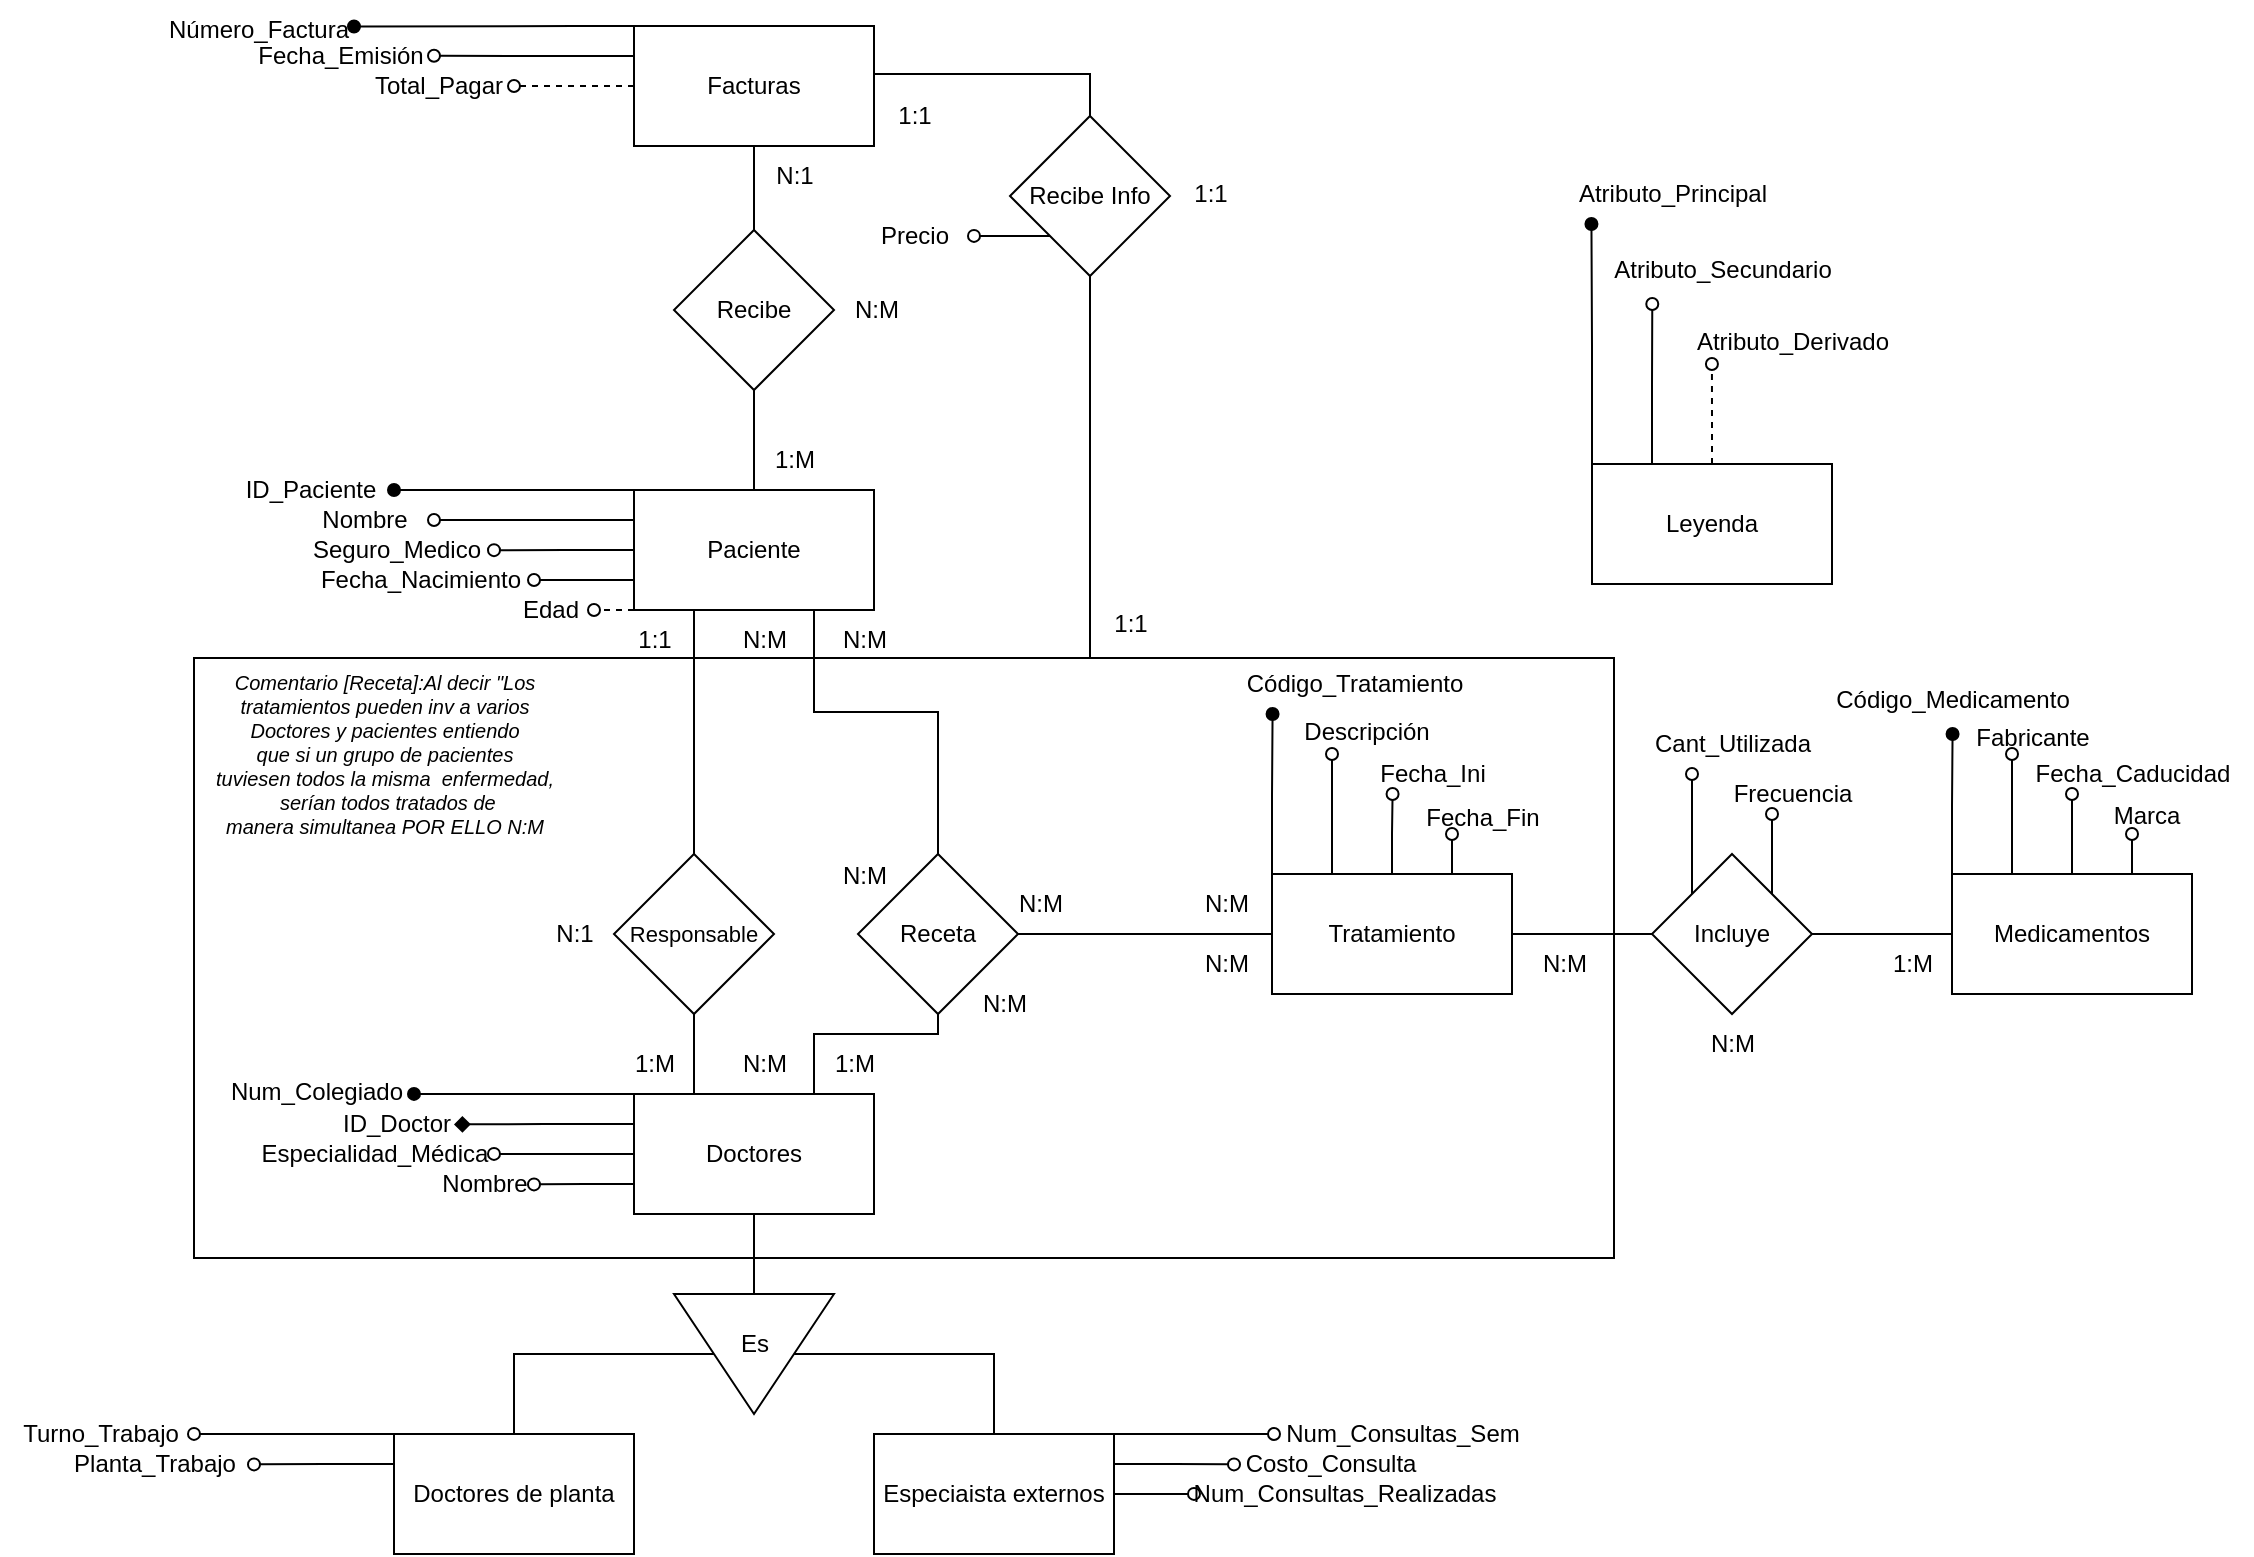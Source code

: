 <mxfile version="24.7.17">
  <diagram name="Page-1" id="iGj-eRIgSe5eBF_e4WAJ">
    <mxGraphModel dx="2337" dy="3117" grid="1" gridSize="10" guides="1" tooltips="1" connect="1" arrows="1" fold="1" page="1" pageScale="1" pageWidth="827" pageHeight="1169" math="0" shadow="0">
      <root>
        <mxCell id="0" />
        <mxCell id="1" parent="0" />
        <mxCell id="0KJFS4nAVPMvf3J-0yC1-149" value="" style="rounded=0;whiteSpace=wrap;html=1;fillColor=none;" vertex="1" parent="1">
          <mxGeometry x="-370" y="92" width="710" height="300" as="geometry" />
        </mxCell>
        <mxCell id="0KJFS4nAVPMvf3J-0yC1-14" value="" style="edgeStyle=orthogonalEdgeStyle;rounded=0;orthogonalLoop=1;jettySize=auto;html=1;endArrow=none;endFill=0;" edge="1" parent="1" source="0KJFS4nAVPMvf3J-0yC1-1" target="0KJFS4nAVPMvf3J-0yC1-13">
          <mxGeometry relative="1" as="geometry">
            <Array as="points">
              <mxPoint x="-60" y="119" />
              <mxPoint x="2" y="119" />
            </Array>
          </mxGeometry>
        </mxCell>
        <mxCell id="0KJFS4nAVPMvf3J-0yC1-26" style="edgeStyle=orthogonalEdgeStyle;rounded=0;orthogonalLoop=1;jettySize=auto;html=1;exitX=0;exitY=0;exitDx=0;exitDy=0;endArrow=oval;endFill=1;" edge="1" parent="1" source="0KJFS4nAVPMvf3J-0yC1-1">
          <mxGeometry relative="1" as="geometry">
            <mxPoint x="-270" y="8" as="targetPoint" />
            <Array as="points">
              <mxPoint x="-240" y="8" />
              <mxPoint x="-240" y="8" />
            </Array>
          </mxGeometry>
        </mxCell>
        <mxCell id="0KJFS4nAVPMvf3J-0yC1-28" style="edgeStyle=orthogonalEdgeStyle;rounded=0;orthogonalLoop=1;jettySize=auto;html=1;exitX=0;exitY=0.25;exitDx=0;exitDy=0;endArrow=oval;endFill=0;" edge="1" parent="1" source="0KJFS4nAVPMvf3J-0yC1-1">
          <mxGeometry relative="1" as="geometry">
            <mxPoint x="-250" y="23" as="targetPoint" />
          </mxGeometry>
        </mxCell>
        <mxCell id="0KJFS4nAVPMvf3J-0yC1-30" style="edgeStyle=orthogonalEdgeStyle;rounded=0;orthogonalLoop=1;jettySize=auto;html=1;exitX=0;exitY=0.5;exitDx=0;exitDy=0;endArrow=oval;endFill=0;" edge="1" parent="1" source="0KJFS4nAVPMvf3J-0yC1-1">
          <mxGeometry relative="1" as="geometry">
            <mxPoint x="-220" y="38.08" as="targetPoint" />
          </mxGeometry>
        </mxCell>
        <mxCell id="0KJFS4nAVPMvf3J-0yC1-31" style="edgeStyle=orthogonalEdgeStyle;rounded=0;orthogonalLoop=1;jettySize=auto;html=1;exitX=0;exitY=0.75;exitDx=0;exitDy=0;endArrow=oval;endFill=0;" edge="1" parent="1" source="0KJFS4nAVPMvf3J-0yC1-1">
          <mxGeometry relative="1" as="geometry">
            <mxPoint x="-200" y="53.023" as="targetPoint" />
          </mxGeometry>
        </mxCell>
        <mxCell id="0KJFS4nAVPMvf3J-0yC1-32" style="edgeStyle=orthogonalEdgeStyle;rounded=0;orthogonalLoop=1;jettySize=auto;html=1;exitX=0;exitY=1;exitDx=0;exitDy=0;endArrow=oval;endFill=0;dashed=1;" edge="1" parent="1" source="0KJFS4nAVPMvf3J-0yC1-1">
          <mxGeometry relative="1" as="geometry">
            <mxPoint x="-170" y="67.966" as="targetPoint" />
          </mxGeometry>
        </mxCell>
        <mxCell id="0KJFS4nAVPMvf3J-0yC1-1" value="Paciente" style="rounded=0;whiteSpace=wrap;html=1;" vertex="1" parent="1">
          <mxGeometry x="-150" y="8" width="120" height="60" as="geometry" />
        </mxCell>
        <mxCell id="0KJFS4nAVPMvf3J-0yC1-15" value="" style="edgeStyle=orthogonalEdgeStyle;rounded=0;orthogonalLoop=1;jettySize=auto;html=1;endArrow=none;endFill=0;" edge="1" parent="1" source="0KJFS4nAVPMvf3J-0yC1-2" target="0KJFS4nAVPMvf3J-0yC1-13">
          <mxGeometry relative="1" as="geometry">
            <Array as="points">
              <mxPoint x="-60" y="280" />
              <mxPoint x="2" y="280" />
            </Array>
          </mxGeometry>
        </mxCell>
        <mxCell id="0KJFS4nAVPMvf3J-0yC1-20" value="" style="edgeStyle=orthogonalEdgeStyle;rounded=0;orthogonalLoop=1;jettySize=auto;html=1;endArrow=none;endFill=0;" edge="1" parent="1" source="0KJFS4nAVPMvf3J-0yC1-2" target="0KJFS4nAVPMvf3J-0yC1-16">
          <mxGeometry relative="1" as="geometry" />
        </mxCell>
        <mxCell id="0KJFS4nAVPMvf3J-0yC1-38" style="edgeStyle=orthogonalEdgeStyle;rounded=0;orthogonalLoop=1;jettySize=auto;html=1;exitX=0;exitY=0;exitDx=0;exitDy=0;endArrow=oval;endFill=1;" edge="1" parent="1" source="0KJFS4nAVPMvf3J-0yC1-2">
          <mxGeometry relative="1" as="geometry">
            <mxPoint x="-260" y="309.952" as="targetPoint" />
            <Array as="points">
              <mxPoint x="-230" y="310" />
              <mxPoint x="-230" y="310" />
            </Array>
          </mxGeometry>
        </mxCell>
        <mxCell id="0KJFS4nAVPMvf3J-0yC1-39" style="edgeStyle=orthogonalEdgeStyle;rounded=0;orthogonalLoop=1;jettySize=auto;html=1;exitX=0;exitY=0.25;exitDx=0;exitDy=0;endArrow=diamond;endFill=1;" edge="1" parent="1" source="0KJFS4nAVPMvf3J-0yC1-2">
          <mxGeometry relative="1" as="geometry">
            <mxPoint x="-240" y="325.19" as="targetPoint" />
          </mxGeometry>
        </mxCell>
        <mxCell id="0KJFS4nAVPMvf3J-0yC1-40" style="edgeStyle=orthogonalEdgeStyle;rounded=0;orthogonalLoop=1;jettySize=auto;html=1;exitX=0;exitY=0.5;exitDx=0;exitDy=0;endArrow=oval;endFill=0;" edge="1" parent="1" source="0KJFS4nAVPMvf3J-0yC1-2">
          <mxGeometry relative="1" as="geometry">
            <mxPoint x="-220" y="339.952" as="targetPoint" />
          </mxGeometry>
        </mxCell>
        <mxCell id="0KJFS4nAVPMvf3J-0yC1-41" style="edgeStyle=orthogonalEdgeStyle;rounded=0;orthogonalLoop=1;jettySize=auto;html=1;exitX=0;exitY=0.75;exitDx=0;exitDy=0;endArrow=oval;endFill=0;" edge="1" parent="1" source="0KJFS4nAVPMvf3J-0yC1-2">
          <mxGeometry relative="1" as="geometry">
            <mxPoint x="-200" y="355.19" as="targetPoint" />
          </mxGeometry>
        </mxCell>
        <mxCell id="0KJFS4nAVPMvf3J-0yC1-2" value="Doctores" style="rounded=0;whiteSpace=wrap;html=1;" vertex="1" parent="1">
          <mxGeometry x="-150" y="310" width="120" height="60" as="geometry" />
        </mxCell>
        <mxCell id="0KJFS4nAVPMvf3J-0yC1-48" style="edgeStyle=orthogonalEdgeStyle;rounded=0;orthogonalLoop=1;jettySize=auto;html=1;exitX=0;exitY=0;exitDx=0;exitDy=0;endArrow=oval;endFill=0;" edge="1" parent="1" source="0KJFS4nAVPMvf3J-0yC1-3">
          <mxGeometry relative="1" as="geometry">
            <mxPoint x="-370" y="479.952" as="targetPoint" />
            <Array as="points">
              <mxPoint x="-350" y="480" />
              <mxPoint x="-350" y="480" />
            </Array>
          </mxGeometry>
        </mxCell>
        <mxCell id="0KJFS4nAVPMvf3J-0yC1-49" style="edgeStyle=orthogonalEdgeStyle;rounded=0;orthogonalLoop=1;jettySize=auto;html=1;exitX=0;exitY=0.25;exitDx=0;exitDy=0;endArrow=oval;endFill=0;" edge="1" parent="1" source="0KJFS4nAVPMvf3J-0yC1-3">
          <mxGeometry relative="1" as="geometry">
            <mxPoint x="-340" y="495.19" as="targetPoint" />
          </mxGeometry>
        </mxCell>
        <mxCell id="0KJFS4nAVPMvf3J-0yC1-3" value="Doctores de planta" style="rounded=0;whiteSpace=wrap;html=1;" vertex="1" parent="1">
          <mxGeometry x="-270" y="480" width="120" height="60" as="geometry" />
        </mxCell>
        <mxCell id="0KJFS4nAVPMvf3J-0yC1-53" style="edgeStyle=orthogonalEdgeStyle;rounded=0;orthogonalLoop=1;jettySize=auto;html=1;exitX=1;exitY=0;exitDx=0;exitDy=0;endArrow=oval;endFill=0;" edge="1" parent="1" source="0KJFS4nAVPMvf3J-0yC1-4">
          <mxGeometry relative="1" as="geometry">
            <mxPoint x="170" y="480" as="targetPoint" />
            <Array as="points">
              <mxPoint x="140" y="480" />
              <mxPoint x="140" y="480" />
            </Array>
          </mxGeometry>
        </mxCell>
        <mxCell id="0KJFS4nAVPMvf3J-0yC1-54" style="edgeStyle=orthogonalEdgeStyle;rounded=0;orthogonalLoop=1;jettySize=auto;html=1;exitX=1;exitY=0.25;exitDx=0;exitDy=0;endArrow=oval;endFill=0;" edge="1" parent="1" source="0KJFS4nAVPMvf3J-0yC1-4">
          <mxGeometry relative="1" as="geometry">
            <mxPoint x="150" y="495.19" as="targetPoint" />
          </mxGeometry>
        </mxCell>
        <mxCell id="0KJFS4nAVPMvf3J-0yC1-55" style="edgeStyle=orthogonalEdgeStyle;rounded=0;orthogonalLoop=1;jettySize=auto;html=1;exitX=1;exitY=0.5;exitDx=0;exitDy=0;endArrow=oval;endFill=0;" edge="1" parent="1" source="0KJFS4nAVPMvf3J-0yC1-4">
          <mxGeometry relative="1" as="geometry">
            <mxPoint x="130" y="509.952" as="targetPoint" />
          </mxGeometry>
        </mxCell>
        <mxCell id="0KJFS4nAVPMvf3J-0yC1-4" value="Especiaista externos" style="rounded=0;whiteSpace=wrap;html=1;" vertex="1" parent="1">
          <mxGeometry x="-30" y="480" width="120" height="60" as="geometry" />
        </mxCell>
        <mxCell id="0KJFS4nAVPMvf3J-0yC1-23" style="edgeStyle=orthogonalEdgeStyle;rounded=0;orthogonalLoop=1;jettySize=auto;html=1;entryX=1;entryY=0.5;entryDx=0;entryDy=0;endArrow=none;endFill=0;" edge="1" parent="1" target="0KJFS4nAVPMvf3J-0yC1-13">
          <mxGeometry relative="1" as="geometry">
            <mxPoint x="261" y="210" as="sourcePoint" />
            <Array as="points">
              <mxPoint x="261" y="230" />
              <mxPoint x="40" y="230" />
            </Array>
          </mxGeometry>
        </mxCell>
        <mxCell id="0KJFS4nAVPMvf3J-0yC1-60" style="edgeStyle=orthogonalEdgeStyle;rounded=0;orthogonalLoop=1;jettySize=auto;html=1;exitX=0;exitY=0;exitDx=0;exitDy=0;endArrow=oval;endFill=1;" edge="1" parent="1" source="0KJFS4nAVPMvf3J-0yC1-5">
          <mxGeometry relative="1" as="geometry">
            <mxPoint x="169.286" y="120" as="targetPoint" />
          </mxGeometry>
        </mxCell>
        <mxCell id="0KJFS4nAVPMvf3J-0yC1-62" style="edgeStyle=orthogonalEdgeStyle;rounded=0;orthogonalLoop=1;jettySize=auto;html=1;exitX=0.25;exitY=0;exitDx=0;exitDy=0;endArrow=oval;endFill=0;" edge="1" parent="1" source="0KJFS4nAVPMvf3J-0yC1-5">
          <mxGeometry relative="1" as="geometry">
            <mxPoint x="199" y="140" as="targetPoint" />
          </mxGeometry>
        </mxCell>
        <mxCell id="0KJFS4nAVPMvf3J-0yC1-64" style="edgeStyle=orthogonalEdgeStyle;rounded=0;orthogonalLoop=1;jettySize=auto;html=1;exitX=0.5;exitY=0;exitDx=0;exitDy=0;endArrow=oval;endFill=0;" edge="1" parent="1" source="0KJFS4nAVPMvf3J-0yC1-5">
          <mxGeometry relative="1" as="geometry">
            <mxPoint x="229.286" y="160" as="targetPoint" />
          </mxGeometry>
        </mxCell>
        <mxCell id="0KJFS4nAVPMvf3J-0yC1-66" style="edgeStyle=orthogonalEdgeStyle;rounded=0;orthogonalLoop=1;jettySize=auto;html=1;exitX=0.75;exitY=0;exitDx=0;exitDy=0;endArrow=oval;endFill=0;" edge="1" parent="1" source="0KJFS4nAVPMvf3J-0yC1-5">
          <mxGeometry relative="1" as="geometry">
            <mxPoint x="259" y="180" as="targetPoint" />
          </mxGeometry>
        </mxCell>
        <mxCell id="0KJFS4nAVPMvf3J-0yC1-5" value="Tratamiento" style="rounded=0;whiteSpace=wrap;html=1;" vertex="1" parent="1">
          <mxGeometry x="169" y="200" width="120" height="60" as="geometry" />
        </mxCell>
        <mxCell id="0KJFS4nAVPMvf3J-0yC1-18" value="" style="edgeStyle=orthogonalEdgeStyle;rounded=0;orthogonalLoop=1;jettySize=auto;html=1;endArrow=none;endFill=0;" edge="1" parent="1" source="0KJFS4nAVPMvf3J-0yC1-6" target="0KJFS4nAVPMvf3J-0yC1-17">
          <mxGeometry relative="1" as="geometry" />
        </mxCell>
        <mxCell id="0KJFS4nAVPMvf3J-0yC1-68" style="edgeStyle=orthogonalEdgeStyle;rounded=0;orthogonalLoop=1;jettySize=auto;html=1;exitX=0;exitY=0;exitDx=0;exitDy=0;endArrow=oval;endFill=1;" edge="1" parent="1" source="0KJFS4nAVPMvf3J-0yC1-6">
          <mxGeometry relative="1" as="geometry">
            <mxPoint x="509.286" y="130" as="targetPoint" />
          </mxGeometry>
        </mxCell>
        <mxCell id="0KJFS4nAVPMvf3J-0yC1-69" style="edgeStyle=orthogonalEdgeStyle;rounded=0;orthogonalLoop=1;jettySize=auto;html=1;exitX=0.25;exitY=0;exitDx=0;exitDy=0;endArrow=oval;endFill=0;" edge="1" parent="1" source="0KJFS4nAVPMvf3J-0yC1-6">
          <mxGeometry relative="1" as="geometry">
            <mxPoint x="539" y="140" as="targetPoint" />
          </mxGeometry>
        </mxCell>
        <mxCell id="0KJFS4nAVPMvf3J-0yC1-75" style="edgeStyle=orthogonalEdgeStyle;rounded=0;orthogonalLoop=1;jettySize=auto;html=1;exitX=0.5;exitY=0;exitDx=0;exitDy=0;endArrow=oval;endFill=0;" edge="1" parent="1" source="0KJFS4nAVPMvf3J-0yC1-6">
          <mxGeometry relative="1" as="geometry">
            <mxPoint x="569" y="160" as="targetPoint" />
            <Array as="points">
              <mxPoint x="569" y="160" />
            </Array>
          </mxGeometry>
        </mxCell>
        <mxCell id="0KJFS4nAVPMvf3J-0yC1-76" style="edgeStyle=orthogonalEdgeStyle;rounded=0;orthogonalLoop=1;jettySize=auto;html=1;exitX=0.75;exitY=0;exitDx=0;exitDy=0;endArrow=oval;endFill=0;" edge="1" parent="1" source="0KJFS4nAVPMvf3J-0yC1-6">
          <mxGeometry relative="1" as="geometry">
            <mxPoint x="599" y="180" as="targetPoint" />
          </mxGeometry>
        </mxCell>
        <mxCell id="0KJFS4nAVPMvf3J-0yC1-6" value="Medicamentos" style="rounded=0;whiteSpace=wrap;html=1;" vertex="1" parent="1">
          <mxGeometry x="509" y="200" width="120" height="60" as="geometry" />
        </mxCell>
        <mxCell id="0KJFS4nAVPMvf3J-0yC1-84" value="" style="edgeStyle=orthogonalEdgeStyle;rounded=0;orthogonalLoop=1;jettySize=auto;html=1;endArrow=none;endFill=0;" edge="1" parent="1" source="0KJFS4nAVPMvf3J-0yC1-7" target="0KJFS4nAVPMvf3J-0yC1-83">
          <mxGeometry relative="1" as="geometry" />
        </mxCell>
        <mxCell id="0KJFS4nAVPMvf3J-0yC1-96" style="edgeStyle=orthogonalEdgeStyle;rounded=0;orthogonalLoop=1;jettySize=auto;html=1;exitX=0;exitY=0;exitDx=0;exitDy=0;endArrow=oval;endFill=1;" edge="1" parent="1" source="0KJFS4nAVPMvf3J-0yC1-7">
          <mxGeometry relative="1" as="geometry">
            <mxPoint x="-290" y="-223.73" as="targetPoint" />
            <Array as="points">
              <mxPoint x="-180" y="-224" />
              <mxPoint x="-180" y="-224" />
            </Array>
          </mxGeometry>
        </mxCell>
        <mxCell id="0KJFS4nAVPMvf3J-0yC1-97" style="edgeStyle=orthogonalEdgeStyle;rounded=0;orthogonalLoop=1;jettySize=auto;html=1;exitX=0;exitY=0.25;exitDx=0;exitDy=0;endArrow=oval;endFill=0;" edge="1" parent="1" source="0KJFS4nAVPMvf3J-0yC1-7">
          <mxGeometry relative="1" as="geometry">
            <mxPoint x="-250" y="-209.135" as="targetPoint" />
          </mxGeometry>
        </mxCell>
        <mxCell id="0KJFS4nAVPMvf3J-0yC1-98" style="edgeStyle=orthogonalEdgeStyle;rounded=0;orthogonalLoop=1;jettySize=auto;html=1;exitX=0;exitY=0.5;exitDx=0;exitDy=0;endArrow=oval;endFill=0;dashed=1;" edge="1" parent="1" source="0KJFS4nAVPMvf3J-0yC1-7">
          <mxGeometry relative="1" as="geometry">
            <mxPoint x="-210" y="-194" as="targetPoint" />
          </mxGeometry>
        </mxCell>
        <mxCell id="0KJFS4nAVPMvf3J-0yC1-7" value="Facturas" style="rounded=0;whiteSpace=wrap;html=1;" vertex="1" parent="1">
          <mxGeometry x="-150" y="-224" width="120" height="60" as="geometry" />
        </mxCell>
        <mxCell id="0KJFS4nAVPMvf3J-0yC1-13" value="Receta" style="rhombus;whiteSpace=wrap;html=1;rounded=0;" vertex="1" parent="1">
          <mxGeometry x="-38" y="190" width="80" height="80" as="geometry" />
        </mxCell>
        <mxCell id="0KJFS4nAVPMvf3J-0yC1-21" style="edgeStyle=orthogonalEdgeStyle;rounded=0;orthogonalLoop=1;jettySize=auto;html=1;exitX=0.5;exitY=1;exitDx=0;exitDy=0;entryX=0.5;entryY=0;entryDx=0;entryDy=0;endArrow=none;endFill=0;" edge="1" parent="1" source="0KJFS4nAVPMvf3J-0yC1-16" target="0KJFS4nAVPMvf3J-0yC1-3">
          <mxGeometry relative="1" as="geometry" />
        </mxCell>
        <mxCell id="0KJFS4nAVPMvf3J-0yC1-22" style="edgeStyle=orthogonalEdgeStyle;rounded=0;orthogonalLoop=1;jettySize=auto;html=1;exitX=0.5;exitY=0;exitDx=0;exitDy=0;entryX=0.5;entryY=0;entryDx=0;entryDy=0;endArrow=none;endFill=0;" edge="1" parent="1" source="0KJFS4nAVPMvf3J-0yC1-16" target="0KJFS4nAVPMvf3J-0yC1-4">
          <mxGeometry relative="1" as="geometry" />
        </mxCell>
        <mxCell id="0KJFS4nAVPMvf3J-0yC1-16" value="" style="triangle;whiteSpace=wrap;html=1;rotation=90;" vertex="1" parent="1">
          <mxGeometry x="-120" y="400" width="60" height="80" as="geometry" />
        </mxCell>
        <mxCell id="0KJFS4nAVPMvf3J-0yC1-19" value="" style="edgeStyle=orthogonalEdgeStyle;rounded=0;orthogonalLoop=1;jettySize=auto;html=1;endArrow=none;endFill=0;" edge="1" parent="1" source="0KJFS4nAVPMvf3J-0yC1-17" target="0KJFS4nAVPMvf3J-0yC1-5">
          <mxGeometry relative="1" as="geometry" />
        </mxCell>
        <mxCell id="0KJFS4nAVPMvf3J-0yC1-71" style="edgeStyle=orthogonalEdgeStyle;rounded=0;orthogonalLoop=1;jettySize=auto;html=1;exitX=0;exitY=0;exitDx=0;exitDy=0;endArrow=oval;endFill=0;" edge="1" parent="1" source="0KJFS4nAVPMvf3J-0yC1-17">
          <mxGeometry relative="1" as="geometry">
            <mxPoint x="379" y="150" as="targetPoint" />
          </mxGeometry>
        </mxCell>
        <mxCell id="0KJFS4nAVPMvf3J-0yC1-72" style="edgeStyle=orthogonalEdgeStyle;rounded=0;orthogonalLoop=1;jettySize=auto;html=1;exitX=1;exitY=0;exitDx=0;exitDy=0;endArrow=oval;endFill=0;" edge="1" parent="1" source="0KJFS4nAVPMvf3J-0yC1-17">
          <mxGeometry relative="1" as="geometry">
            <mxPoint x="419" y="170" as="targetPoint" />
          </mxGeometry>
        </mxCell>
        <mxCell id="0KJFS4nAVPMvf3J-0yC1-17" value="Incluye" style="rhombus;whiteSpace=wrap;html=1;rounded=0;" vertex="1" parent="1">
          <mxGeometry x="359" y="190" width="80" height="80" as="geometry" />
        </mxCell>
        <mxCell id="0KJFS4nAVPMvf3J-0yC1-24" value="Es" style="text;html=1;align=center;verticalAlign=middle;resizable=0;points=[];autosize=1;strokeColor=none;fillColor=none;" vertex="1" parent="1">
          <mxGeometry x="-110" y="420" width="40" height="30" as="geometry" />
        </mxCell>
        <mxCell id="0KJFS4nAVPMvf3J-0yC1-33" value="ID_Paciente" style="text;html=1;align=center;verticalAlign=middle;resizable=0;points=[];autosize=1;strokeColor=none;fillColor=none;" vertex="1" parent="1">
          <mxGeometry x="-357" y="-7" width="90" height="30" as="geometry" />
        </mxCell>
        <mxCell id="0KJFS4nAVPMvf3J-0yC1-34" value="Nombre" style="text;html=1;align=center;verticalAlign=middle;resizable=0;points=[];autosize=1;strokeColor=none;fillColor=none;" vertex="1" parent="1">
          <mxGeometry x="-320" y="8" width="70" height="30" as="geometry" />
        </mxCell>
        <mxCell id="0KJFS4nAVPMvf3J-0yC1-35" value="Fecha_Nacimiento" style="text;html=1;align=center;verticalAlign=middle;resizable=0;points=[];autosize=1;strokeColor=none;fillColor=none;" vertex="1" parent="1">
          <mxGeometry x="-317" y="38" width="120" height="30" as="geometry" />
        </mxCell>
        <mxCell id="0KJFS4nAVPMvf3J-0yC1-36" value="Edad" style="text;html=1;align=center;verticalAlign=middle;resizable=0;points=[];autosize=1;strokeColor=none;fillColor=none;" vertex="1" parent="1">
          <mxGeometry x="-217" y="53" width="50" height="30" as="geometry" />
        </mxCell>
        <mxCell id="0KJFS4nAVPMvf3J-0yC1-37" value="Seguro_Medico" style="text;html=1;align=center;verticalAlign=middle;resizable=0;points=[];autosize=1;strokeColor=none;fillColor=none;" vertex="1" parent="1">
          <mxGeometry x="-324" y="23" width="110" height="30" as="geometry" />
        </mxCell>
        <mxCell id="0KJFS4nAVPMvf3J-0yC1-43" value="Num_Colegiado" style="text;html=1;align=center;verticalAlign=middle;resizable=0;points=[];autosize=1;strokeColor=none;fillColor=none;" vertex="1" parent="1">
          <mxGeometry x="-364" y="294" width="110" height="30" as="geometry" />
        </mxCell>
        <mxCell id="0KJFS4nAVPMvf3J-0yC1-44" value="Especialidad_Médica" style="text;html=1;align=center;verticalAlign=middle;resizable=0;points=[];autosize=1;strokeColor=none;fillColor=none;" vertex="1" parent="1">
          <mxGeometry x="-350" y="325" width="140" height="30" as="geometry" />
        </mxCell>
        <mxCell id="0KJFS4nAVPMvf3J-0yC1-45" value="ID_Doctor" style="text;html=1;align=center;verticalAlign=middle;resizable=0;points=[];autosize=1;strokeColor=none;fillColor=none;" vertex="1" parent="1">
          <mxGeometry x="-309" y="310" width="80" height="30" as="geometry" />
        </mxCell>
        <mxCell id="0KJFS4nAVPMvf3J-0yC1-47" value="Nombre" style="text;html=1;align=center;verticalAlign=middle;resizable=0;points=[];autosize=1;strokeColor=none;fillColor=none;" vertex="1" parent="1">
          <mxGeometry x="-260" y="340" width="70" height="30" as="geometry" />
        </mxCell>
        <mxCell id="0KJFS4nAVPMvf3J-0yC1-50" value="Turno_Trabajo" style="text;html=1;align=center;verticalAlign=middle;resizable=0;points=[];autosize=1;strokeColor=none;fillColor=none;" vertex="1" parent="1">
          <mxGeometry x="-467" y="465" width="100" height="30" as="geometry" />
        </mxCell>
        <mxCell id="0KJFS4nAVPMvf3J-0yC1-51" value="Planta_Trabajo" style="text;html=1;align=center;verticalAlign=middle;resizable=0;points=[];autosize=1;strokeColor=none;fillColor=none;" vertex="1" parent="1">
          <mxGeometry x="-440" y="480" width="100" height="30" as="geometry" />
        </mxCell>
        <mxCell id="0KJFS4nAVPMvf3J-0yC1-57" value="Num_Consultas_Sem" style="text;html=1;align=center;verticalAlign=middle;resizable=0;points=[];autosize=1;strokeColor=none;fillColor=none;" vertex="1" parent="1">
          <mxGeometry x="164" y="465" width="140" height="30" as="geometry" />
        </mxCell>
        <mxCell id="0KJFS4nAVPMvf3J-0yC1-58" value="Costo_Consulta" style="text;html=1;align=center;verticalAlign=middle;resizable=0;points=[];autosize=1;strokeColor=none;fillColor=none;" vertex="1" parent="1">
          <mxGeometry x="143" y="480" width="110" height="30" as="geometry" />
        </mxCell>
        <mxCell id="0KJFS4nAVPMvf3J-0yC1-59" value="Num_Consultas_Realizadas" style="text;html=1;align=center;verticalAlign=middle;resizable=0;points=[];autosize=1;strokeColor=none;fillColor=none;" vertex="1" parent="1">
          <mxGeometry x="120" y="495" width="170" height="30" as="geometry" />
        </mxCell>
        <mxCell id="0KJFS4nAVPMvf3J-0yC1-61" value="Código_Tratamiento" style="text;html=1;align=center;verticalAlign=middle;resizable=0;points=[];autosize=1;strokeColor=none;fillColor=none;" vertex="1" parent="1">
          <mxGeometry x="145" y="90" width="130" height="30" as="geometry" />
        </mxCell>
        <mxCell id="0KJFS4nAVPMvf3J-0yC1-63" value="Descripción" style="text;html=1;align=center;verticalAlign=middle;resizable=0;points=[];autosize=1;strokeColor=none;fillColor=none;" vertex="1" parent="1">
          <mxGeometry x="171" y="114" width="90" height="30" as="geometry" />
        </mxCell>
        <mxCell id="0KJFS4nAVPMvf3J-0yC1-65" value="Fecha_Ini" style="text;html=1;align=center;verticalAlign=middle;resizable=0;points=[];autosize=1;strokeColor=none;fillColor=none;" vertex="1" parent="1">
          <mxGeometry x="209" y="135" width="80" height="30" as="geometry" />
        </mxCell>
        <mxCell id="0KJFS4nAVPMvf3J-0yC1-67" value="Fecha_Fin" style="text;html=1;align=center;verticalAlign=middle;resizable=0;points=[];autosize=1;strokeColor=none;fillColor=none;" vertex="1" parent="1">
          <mxGeometry x="234" y="157" width="80" height="30" as="geometry" />
        </mxCell>
        <mxCell id="0KJFS4nAVPMvf3J-0yC1-73" value="Cant_Utilizada" style="text;html=1;align=center;verticalAlign=middle;resizable=0;points=[];autosize=1;strokeColor=none;fillColor=none;" vertex="1" parent="1">
          <mxGeometry x="349" y="120" width="100" height="30" as="geometry" />
        </mxCell>
        <mxCell id="0KJFS4nAVPMvf3J-0yC1-74" value="Frecuencia" style="text;html=1;align=center;verticalAlign=middle;resizable=0;points=[];autosize=1;strokeColor=none;fillColor=none;" vertex="1" parent="1">
          <mxGeometry x="389" y="145" width="80" height="30" as="geometry" />
        </mxCell>
        <mxCell id="0KJFS4nAVPMvf3J-0yC1-77" value="Código_Medicamento" style="text;html=1;align=center;verticalAlign=middle;resizable=0;points=[];autosize=1;strokeColor=none;fillColor=none;" vertex="1" parent="1">
          <mxGeometry x="439" y="98" width="140" height="30" as="geometry" />
        </mxCell>
        <mxCell id="0KJFS4nAVPMvf3J-0yC1-78" value="Fabricante" style="text;html=1;align=center;verticalAlign=middle;resizable=0;points=[];autosize=1;strokeColor=none;fillColor=none;" vertex="1" parent="1">
          <mxGeometry x="509" y="117" width="80" height="30" as="geometry" />
        </mxCell>
        <mxCell id="0KJFS4nAVPMvf3J-0yC1-79" value="Fecha_Caducidad" style="text;html=1;align=center;verticalAlign=middle;resizable=0;points=[];autosize=1;strokeColor=none;fillColor=none;" vertex="1" parent="1">
          <mxGeometry x="539" y="135" width="120" height="30" as="geometry" />
        </mxCell>
        <mxCell id="0KJFS4nAVPMvf3J-0yC1-80" value="Marca" style="text;html=1;align=center;verticalAlign=middle;resizable=0;points=[];autosize=1;strokeColor=none;fillColor=none;" vertex="1" parent="1">
          <mxGeometry x="576" y="156" width="60" height="30" as="geometry" />
        </mxCell>
        <mxCell id="0KJFS4nAVPMvf3J-0yC1-85" value="" style="edgeStyle=orthogonalEdgeStyle;rounded=0;orthogonalLoop=1;jettySize=auto;html=1;endArrow=none;endFill=0;" edge="1" parent="1" source="0KJFS4nAVPMvf3J-0yC1-83" target="0KJFS4nAVPMvf3J-0yC1-1">
          <mxGeometry relative="1" as="geometry" />
        </mxCell>
        <mxCell id="0KJFS4nAVPMvf3J-0yC1-83" value="Recibe" style="rhombus;whiteSpace=wrap;html=1;rounded=0;" vertex="1" parent="1">
          <mxGeometry x="-130" y="-122" width="80" height="80" as="geometry" />
        </mxCell>
        <mxCell id="0KJFS4nAVPMvf3J-0yC1-100" value="Número_Factura" style="text;html=1;align=center;verticalAlign=middle;resizable=0;points=[];autosize=1;strokeColor=none;fillColor=none;" vertex="1" parent="1">
          <mxGeometry x="-393" y="-237" width="110" height="30" as="geometry" />
        </mxCell>
        <mxCell id="0KJFS4nAVPMvf3J-0yC1-101" value="Fecha_Emisión" style="text;html=1;align=center;verticalAlign=middle;resizable=0;points=[];autosize=1;strokeColor=none;fillColor=none;" vertex="1" parent="1">
          <mxGeometry x="-352" y="-224" width="110" height="30" as="geometry" />
        </mxCell>
        <mxCell id="0KJFS4nAVPMvf3J-0yC1-103" value="Total_Pagar" style="text;html=1;align=center;verticalAlign=middle;resizable=0;points=[];autosize=1;strokeColor=none;fillColor=none;" vertex="1" parent="1">
          <mxGeometry x="-293" y="-209" width="90" height="30" as="geometry" />
        </mxCell>
        <mxCell id="0KJFS4nAVPMvf3J-0yC1-113" style="edgeStyle=orthogonalEdgeStyle;rounded=0;orthogonalLoop=1;jettySize=auto;html=1;exitX=0;exitY=0;exitDx=0;exitDy=0;endArrow=oval;endFill=1;" edge="1" parent="1" source="0KJFS4nAVPMvf3J-0yC1-111">
          <mxGeometry relative="1" as="geometry">
            <mxPoint x="328.727" y="-125" as="targetPoint" />
          </mxGeometry>
        </mxCell>
        <mxCell id="0KJFS4nAVPMvf3J-0yC1-114" style="edgeStyle=orthogonalEdgeStyle;rounded=0;orthogonalLoop=1;jettySize=auto;html=1;exitX=0.25;exitY=0;exitDx=0;exitDy=0;endArrow=oval;endFill=0;" edge="1" parent="1" source="0KJFS4nAVPMvf3J-0yC1-111">
          <mxGeometry relative="1" as="geometry">
            <mxPoint x="359.14" y="-85" as="targetPoint" />
          </mxGeometry>
        </mxCell>
        <mxCell id="0KJFS4nAVPMvf3J-0yC1-115" style="edgeStyle=orthogonalEdgeStyle;rounded=0;orthogonalLoop=1;jettySize=auto;html=1;exitX=0.5;exitY=0;exitDx=0;exitDy=0;endArrow=oval;endFill=0;dashed=1;" edge="1" parent="1" source="0KJFS4nAVPMvf3J-0yC1-111">
          <mxGeometry relative="1" as="geometry">
            <mxPoint x="388.965" y="-55" as="targetPoint" />
          </mxGeometry>
        </mxCell>
        <mxCell id="0KJFS4nAVPMvf3J-0yC1-111" value="Leyenda" style="rounded=0;whiteSpace=wrap;html=1;" vertex="1" parent="1">
          <mxGeometry x="329" y="-5" width="120" height="60" as="geometry" />
        </mxCell>
        <mxCell id="0KJFS4nAVPMvf3J-0yC1-118" value="Atributo_Principal" style="text;html=1;align=center;verticalAlign=middle;resizable=0;points=[];autosize=1;strokeColor=none;fillColor=none;" vertex="1" parent="1">
          <mxGeometry x="309" y="-155" width="120" height="30" as="geometry" />
        </mxCell>
        <mxCell id="0KJFS4nAVPMvf3J-0yC1-119" value="Atributo_Secundario" style="text;html=1;align=center;verticalAlign=middle;resizable=0;points=[];autosize=1;strokeColor=none;fillColor=none;" vertex="1" parent="1">
          <mxGeometry x="329" y="-117" width="130" height="30" as="geometry" />
        </mxCell>
        <mxCell id="0KJFS4nAVPMvf3J-0yC1-120" value="Atributo_Derivado" style="text;html=1;align=center;verticalAlign=middle;resizable=0;points=[];autosize=1;strokeColor=none;fillColor=none;" vertex="1" parent="1">
          <mxGeometry x="369" y="-81" width="120" height="30" as="geometry" />
        </mxCell>
        <mxCell id="0KJFS4nAVPMvf3J-0yC1-121" value="N:M" style="text;html=1;align=center;verticalAlign=middle;resizable=0;points=[];autosize=1;strokeColor=none;fillColor=none;" vertex="1" parent="1">
          <mxGeometry x="-60" y="186" width="50" height="30" as="geometry" />
        </mxCell>
        <mxCell id="0KJFS4nAVPMvf3J-0yC1-122" value="N:M" style="text;html=1;align=center;verticalAlign=middle;resizable=0;points=[];autosize=1;strokeColor=none;fillColor=none;" vertex="1" parent="1">
          <mxGeometry x="28" y="200" width="50" height="30" as="geometry" />
        </mxCell>
        <mxCell id="0KJFS4nAVPMvf3J-0yC1-123" value="N:M" style="text;html=1;align=center;verticalAlign=middle;resizable=0;points=[];autosize=1;strokeColor=none;fillColor=none;" vertex="1" parent="1">
          <mxGeometry x="-110" y="280" width="50" height="30" as="geometry" />
        </mxCell>
        <mxCell id="0KJFS4nAVPMvf3J-0yC1-124" value="N:M" style="text;html=1;align=center;verticalAlign=middle;resizable=0;points=[];autosize=1;strokeColor=none;fillColor=none;" vertex="1" parent="1">
          <mxGeometry x="10" y="250" width="50" height="30" as="geometry" />
        </mxCell>
        <mxCell id="0KJFS4nAVPMvf3J-0yC1-125" value="N:M" style="text;html=1;align=center;verticalAlign=middle;resizable=0;points=[];autosize=1;strokeColor=none;fillColor=none;" vertex="1" parent="1">
          <mxGeometry x="121" y="230" width="50" height="30" as="geometry" />
        </mxCell>
        <mxCell id="0KJFS4nAVPMvf3J-0yC1-126" value="N:M" style="text;html=1;align=center;verticalAlign=middle;resizable=0;points=[];autosize=1;strokeColor=none;fillColor=none;" vertex="1" parent="1">
          <mxGeometry x="-110" y="68" width="50" height="30" as="geometry" />
        </mxCell>
        <mxCell id="0KJFS4nAVPMvf3J-0yC1-127" value="N:M" style="text;html=1;align=center;verticalAlign=middle;resizable=0;points=[];autosize=1;strokeColor=none;fillColor=none;" vertex="1" parent="1">
          <mxGeometry x="-60" y="68" width="50" height="30" as="geometry" />
        </mxCell>
        <mxCell id="0KJFS4nAVPMvf3J-0yC1-128" value="N:M" style="text;html=1;align=center;verticalAlign=middle;resizable=0;points=[];autosize=1;strokeColor=none;fillColor=none;" vertex="1" parent="1">
          <mxGeometry x="121" y="200" width="50" height="30" as="geometry" />
        </mxCell>
        <mxCell id="0KJFS4nAVPMvf3J-0yC1-131" value="N:M" style="text;html=1;align=center;verticalAlign=middle;resizable=0;points=[];autosize=1;strokeColor=none;fillColor=none;" vertex="1" parent="1">
          <mxGeometry x="290" y="230" width="50" height="30" as="geometry" />
        </mxCell>
        <mxCell id="0KJFS4nAVPMvf3J-0yC1-132" value="1:M" style="text;html=1;align=center;verticalAlign=middle;resizable=0;points=[];autosize=1;strokeColor=none;fillColor=none;" vertex="1" parent="1">
          <mxGeometry x="469" y="230" width="40" height="30" as="geometry" />
        </mxCell>
        <mxCell id="0KJFS4nAVPMvf3J-0yC1-133" value="N:M" style="text;html=1;align=center;verticalAlign=middle;resizable=0;points=[];autosize=1;strokeColor=none;fillColor=none;" vertex="1" parent="1">
          <mxGeometry x="374" y="270" width="50" height="30" as="geometry" />
        </mxCell>
        <mxCell id="0KJFS4nAVPMvf3J-0yC1-136" value="1:M" style="text;html=1;align=center;verticalAlign=middle;resizable=0;points=[];autosize=1;strokeColor=none;fillColor=none;" vertex="1" parent="1">
          <mxGeometry x="-90" y="-22" width="40" height="30" as="geometry" />
        </mxCell>
        <mxCell id="0KJFS4nAVPMvf3J-0yC1-137" value="N:1" style="text;html=1;align=center;verticalAlign=middle;resizable=0;points=[];autosize=1;strokeColor=none;fillColor=none;" vertex="1" parent="1">
          <mxGeometry x="-90" y="-164" width="40" height="30" as="geometry" />
        </mxCell>
        <mxCell id="0KJFS4nAVPMvf3J-0yC1-138" value="N:M" style="text;html=1;align=center;verticalAlign=middle;resizable=0;points=[];autosize=1;strokeColor=none;fillColor=none;" vertex="1" parent="1">
          <mxGeometry x="-54" y="-97" width="50" height="30" as="geometry" />
        </mxCell>
        <mxCell id="0KJFS4nAVPMvf3J-0yC1-139" value="1:M" style="text;html=1;align=center;verticalAlign=middle;resizable=0;points=[];autosize=1;strokeColor=none;fillColor=none;" vertex="1" parent="1">
          <mxGeometry x="-60" y="280" width="40" height="30" as="geometry" />
        </mxCell>
        <mxCell id="0KJFS4nAVPMvf3J-0yC1-140" value="1:1" style="text;html=1;align=center;verticalAlign=middle;resizable=0;points=[];autosize=1;strokeColor=none;fillColor=none;" vertex="1" parent="1">
          <mxGeometry x="-30" y="-194" width="40" height="30" as="geometry" />
        </mxCell>
        <mxCell id="0KJFS4nAVPMvf3J-0yC1-145" value="Comentario [Receta]:Al decir &quot;Los &lt;br&gt;tratamientos&amp;nbsp;pueden inv a varios&lt;br style=&quot;font-size: 10px;&quot;&gt;Doctores y pacientes entiendo &lt;br&gt;que si un grupo de pacientes&lt;br style=&quot;font-size: 10px;&quot;&gt;tuviesen todos la misma&amp;nbsp; enfermedad,&lt;br&gt;&amp;nbsp;serían todos tratados de&lt;br style=&quot;font-size: 10px;&quot;&gt;manera simultanea POR ELLO N:M" style="text;html=1;align=center;verticalAlign=middle;resizable=0;points=[];autosize=1;strokeColor=none;fillColor=none;fontSize=10;fontStyle=2;fontFamily=Helvetica;" vertex="1" parent="1">
          <mxGeometry x="-370" y="90" width="190" height="100" as="geometry" />
        </mxCell>
        <mxCell id="0KJFS4nAVPMvf3J-0yC1-152" value="" style="edgeStyle=orthogonalEdgeStyle;rounded=0;orthogonalLoop=1;jettySize=auto;html=1;endArrow=none;endFill=0;" edge="1" parent="1" source="0KJFS4nAVPMvf3J-0yC1-149" target="0KJFS4nAVPMvf3J-0yC1-151">
          <mxGeometry relative="1" as="geometry">
            <Array as="points">
              <mxPoint x="78" y="40" />
              <mxPoint x="78" y="40" />
            </Array>
          </mxGeometry>
        </mxCell>
        <mxCell id="0KJFS4nAVPMvf3J-0yC1-154" style="edgeStyle=orthogonalEdgeStyle;rounded=0;orthogonalLoop=1;jettySize=auto;html=1;exitX=0;exitY=1;exitDx=0;exitDy=0;endArrow=oval;endFill=0;" edge="1" parent="1" source="0KJFS4nAVPMvf3J-0yC1-151">
          <mxGeometry relative="1" as="geometry">
            <mxPoint x="20" y="-119.048" as="targetPoint" />
          </mxGeometry>
        </mxCell>
        <mxCell id="0KJFS4nAVPMvf3J-0yC1-151" value="Recibe Info" style="rhombus;whiteSpace=wrap;html=1;fillColor=none;rounded=0;" vertex="1" parent="1">
          <mxGeometry x="38" y="-179" width="80" height="80" as="geometry" />
        </mxCell>
        <mxCell id="0KJFS4nAVPMvf3J-0yC1-153" style="edgeStyle=orthogonalEdgeStyle;rounded=0;orthogonalLoop=1;jettySize=auto;html=1;entryX=1;entryY=0.4;entryDx=0;entryDy=0;entryPerimeter=0;endArrow=none;endFill=0;" edge="1" parent="1" source="0KJFS4nAVPMvf3J-0yC1-151" target="0KJFS4nAVPMvf3J-0yC1-7">
          <mxGeometry relative="1" as="geometry">
            <Array as="points">
              <mxPoint x="78" y="-200" />
            </Array>
          </mxGeometry>
        </mxCell>
        <mxCell id="0KJFS4nAVPMvf3J-0yC1-155" value="Precio" style="text;html=1;align=center;verticalAlign=middle;resizable=0;points=[];autosize=1;strokeColor=none;fillColor=none;" vertex="1" parent="1">
          <mxGeometry x="-40" y="-134" width="60" height="30" as="geometry" />
        </mxCell>
        <mxCell id="0KJFS4nAVPMvf3J-0yC1-156" value="1:1" style="text;html=1;align=center;verticalAlign=middle;resizable=0;points=[];autosize=1;strokeColor=none;fillColor=none;" vertex="1" parent="1">
          <mxGeometry x="78" y="60" width="40" height="30" as="geometry" />
        </mxCell>
        <mxCell id="0KJFS4nAVPMvf3J-0yC1-157" value="1:1" style="text;html=1;align=center;verticalAlign=middle;resizable=0;points=[];autosize=1;strokeColor=none;fillColor=none;" vertex="1" parent="1">
          <mxGeometry x="118" y="-155" width="40" height="30" as="geometry" />
        </mxCell>
        <mxCell id="0KJFS4nAVPMvf3J-0yC1-161" style="edgeStyle=orthogonalEdgeStyle;rounded=0;orthogonalLoop=1;jettySize=auto;html=1;entryX=0.25;entryY=1;entryDx=0;entryDy=0;endArrow=none;endFill=0;" edge="1" parent="1" source="0KJFS4nAVPMvf3J-0yC1-160" target="0KJFS4nAVPMvf3J-0yC1-1">
          <mxGeometry relative="1" as="geometry" />
        </mxCell>
        <mxCell id="0KJFS4nAVPMvf3J-0yC1-162" style="edgeStyle=orthogonalEdgeStyle;rounded=0;orthogonalLoop=1;jettySize=auto;html=1;entryX=0.25;entryY=0;entryDx=0;entryDy=0;endArrow=none;endFill=0;" edge="1" parent="1" source="0KJFS4nAVPMvf3J-0yC1-160" target="0KJFS4nAVPMvf3J-0yC1-2">
          <mxGeometry relative="1" as="geometry" />
        </mxCell>
        <mxCell id="0KJFS4nAVPMvf3J-0yC1-160" value="&lt;font style=&quot;font-size: 11px;&quot;&gt;Responsable&lt;/font&gt;" style="rhombus;whiteSpace=wrap;html=1;" vertex="1" parent="1">
          <mxGeometry x="-160" y="190" width="80" height="80" as="geometry" />
        </mxCell>
        <mxCell id="0KJFS4nAVPMvf3J-0yC1-163" value="1:M" style="text;html=1;align=center;verticalAlign=middle;resizable=0;points=[];autosize=1;strokeColor=none;fillColor=none;" vertex="1" parent="1">
          <mxGeometry x="-160" y="280" width="40" height="30" as="geometry" />
        </mxCell>
        <mxCell id="0KJFS4nAVPMvf3J-0yC1-164" value="1:1" style="text;html=1;align=center;verticalAlign=middle;resizable=0;points=[];autosize=1;strokeColor=none;fillColor=none;" vertex="1" parent="1">
          <mxGeometry x="-160" y="68" width="40" height="30" as="geometry" />
        </mxCell>
        <mxCell id="0KJFS4nAVPMvf3J-0yC1-165" value="N:1" style="text;html=1;align=center;verticalAlign=middle;resizable=0;points=[];autosize=1;strokeColor=none;fillColor=none;" vertex="1" parent="1">
          <mxGeometry x="-200" y="215" width="40" height="30" as="geometry" />
        </mxCell>
      </root>
    </mxGraphModel>
  </diagram>
</mxfile>
